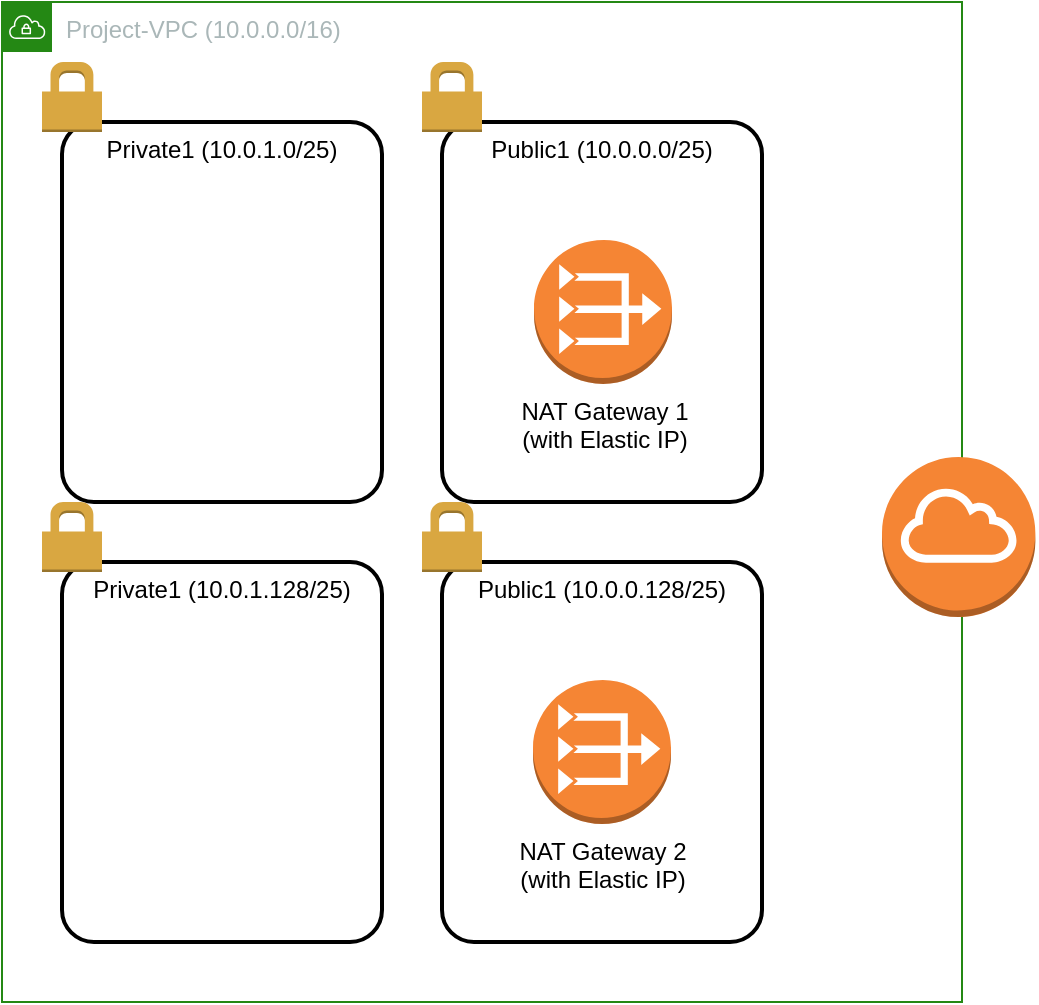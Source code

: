 <mxfile version="12.4.8" type="device"><diagram id="LqJ7fM1kWu-FQdCICCqL" name="Page-1"><mxGraphModel dx="1172" dy="795" grid="1" gridSize="10" guides="1" tooltips="1" connect="1" arrows="1" fold="1" page="1" pageScale="1" pageWidth="1169" pageHeight="827" math="0" shadow="0"><root><mxCell id="0"/><mxCell id="1" parent="0"/><mxCell id="wYGTuJWaWejjW9a_NKaO-1" value="Project-VPC (10.0.0.0/16)" style="points=[[0,0],[0.25,0],[0.5,0],[0.75,0],[1,0],[1,0.25],[1,0.5],[1,0.75],[1,1],[0.75,1],[0.5,1],[0.25,1],[0,1],[0,0.75],[0,0.5],[0,0.25]];outlineConnect=0;gradientColor=none;html=1;whiteSpace=wrap;fontSize=12;fontStyle=0;shape=mxgraph.aws4.group;grIcon=mxgraph.aws4.group_vpc;strokeColor=#248814;fillColor=none;verticalAlign=top;align=left;spacingLeft=30;fontColor=#AAB7B8;dashed=0;" parent="1" vertex="1"><mxGeometry x="40" y="40" width="480" height="500" as="geometry"/></mxCell><mxCell id="wYGTuJWaWejjW9a_NKaO-5" value="Public1 (10.0.0.0/25)" style="rounded=1;arcSize=10;dashed=0;fillColor=none;gradientColor=none;strokeWidth=2;align=center;verticalAlign=top;" parent="1" vertex="1"><mxGeometry x="260" y="100" width="160" height="190" as="geometry"/></mxCell><mxCell id="wYGTuJWaWejjW9a_NKaO-6" value="" style="dashed=0;html=1;shape=mxgraph.aws3.permissions;fillColor=#D9A741;gradientColor=none;dashed=0;" parent="1" vertex="1"><mxGeometry x="250" y="70" width="30" height="35" as="geometry"/></mxCell><mxCell id="wYGTuJWaWejjW9a_NKaO-11" value="Private1 (10.0.1.0/25)" style="rounded=1;arcSize=10;dashed=0;fillColor=none;gradientColor=none;strokeWidth=2;align=center;verticalAlign=top;" parent="1" vertex="1"><mxGeometry x="70" y="100" width="160" height="190" as="geometry"/></mxCell><mxCell id="wYGTuJWaWejjW9a_NKaO-12" value="" style="dashed=0;html=1;shape=mxgraph.aws3.permissions;fillColor=#D9A741;gradientColor=none;dashed=0;" parent="1" vertex="1"><mxGeometry x="60" y="70" width="30" height="35" as="geometry"/></mxCell><mxCell id="GxohIW_SNi3fthfJmdbU-3" value="Private1 (10.0.1.128/25)" style="rounded=1;arcSize=10;dashed=0;fillColor=none;gradientColor=none;strokeWidth=2;align=center;verticalAlign=top;" parent="1" vertex="1"><mxGeometry x="70" y="320" width="160" height="190" as="geometry"/></mxCell><mxCell id="GxohIW_SNi3fthfJmdbU-6" value="Public1 (10.0.0.128/25)" style="rounded=1;arcSize=10;dashed=0;fillColor=none;gradientColor=none;strokeWidth=2;align=center;verticalAlign=top;" parent="1" vertex="1"><mxGeometry x="260" y="320" width="160" height="190" as="geometry"/></mxCell><mxCell id="GxohIW_SNi3fthfJmdbU-5" value="" style="dashed=0;html=1;shape=mxgraph.aws3.permissions;fillColor=#D9A741;gradientColor=none;dashed=0;" parent="1" vertex="1"><mxGeometry x="250" y="290" width="30" height="35" as="geometry"/></mxCell><mxCell id="GxohIW_SNi3fthfJmdbU-2" value="" style="dashed=0;html=1;shape=mxgraph.aws3.permissions;fillColor=#D9A741;gradientColor=none;dashed=0;" parent="1" vertex="1"><mxGeometry x="60" y="290" width="30" height="35" as="geometry"/></mxCell><mxCell id="GxohIW_SNi3fthfJmdbU-18" value="&lt;div&gt;NAT Gateway 1&lt;/div&gt;&lt;div&gt;(with Elastic IP)&lt;br&gt;&lt;/div&gt;" style="outlineConnect=0;dashed=0;verticalLabelPosition=bottom;verticalAlign=top;align=center;html=1;shape=mxgraph.aws3.vpc_nat_gateway;fillColor=#F58534;gradientColor=none;strokeColor=#000000;strokeWidth=3;" parent="1" vertex="1"><mxGeometry x="306" y="159" width="69" height="72" as="geometry"/></mxCell><mxCell id="GxohIW_SNi3fthfJmdbU-19" value="&lt;div&gt;NAT Gateway 2&lt;/div&gt;&lt;div&gt;(with Elastic IP)&lt;br&gt;&lt;/div&gt;" style="outlineConnect=0;dashed=0;verticalLabelPosition=bottom;verticalAlign=top;align=center;html=1;shape=mxgraph.aws3.vpc_nat_gateway;fillColor=#F58534;gradientColor=none;strokeColor=#000000;strokeWidth=3;" parent="1" vertex="1"><mxGeometry x="305.5" y="379" width="69" height="72" as="geometry"/></mxCell><mxCell id="0RKJ4dlFw3Kmamtf-VU5-1" value="" style="outlineConnect=0;dashed=0;verticalLabelPosition=bottom;verticalAlign=top;align=center;html=1;shape=mxgraph.aws3.internet_gateway;fillColor=#F58534;gradientColor=none;" parent="1" vertex="1"><mxGeometry x="480" y="267.5" width="76.67" height="80" as="geometry"/></mxCell></root></mxGraphModel></diagram></mxfile>